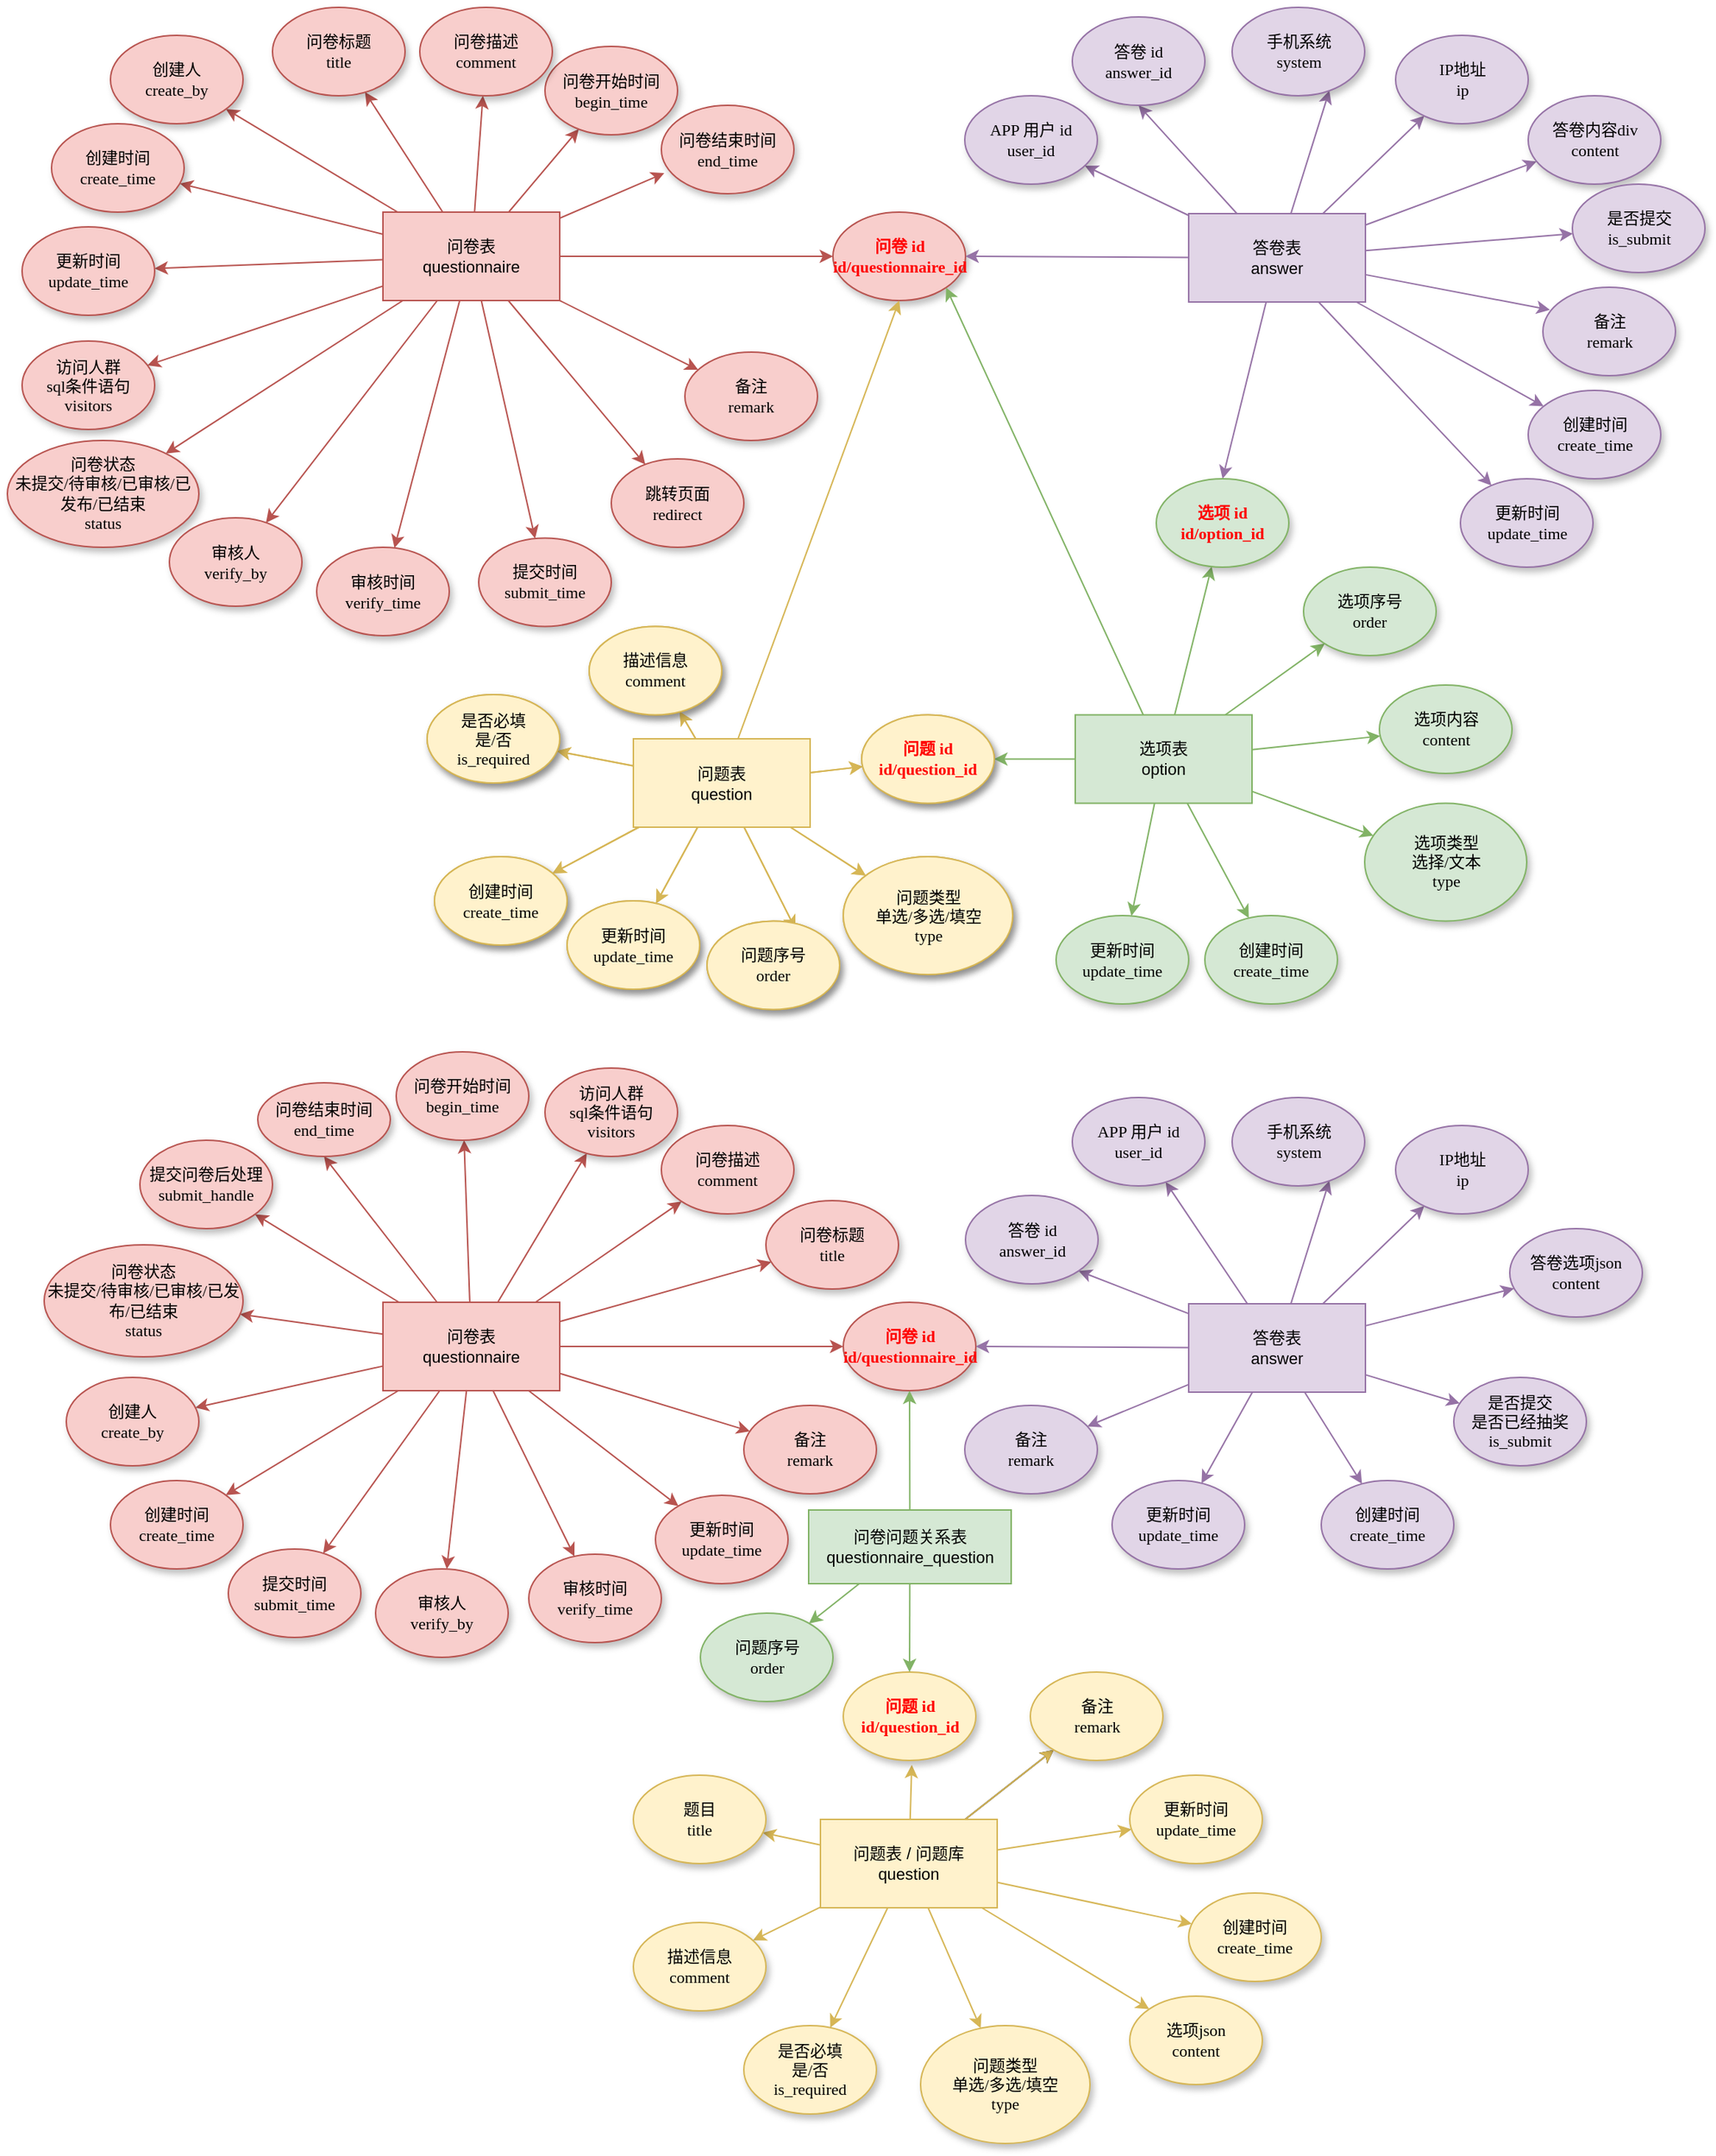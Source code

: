 <mxfile version="14.7.0" type="github">
  <diagram name="Page-1" id="42789a77-a242-8287-6e28-9cd8cfd52e62">
    <mxGraphModel dx="1422" dy="762" grid="1" gridSize="10" guides="1" tooltips="1" connect="1" arrows="1" fold="1" page="1" pageScale="1" pageWidth="1100" pageHeight="850" background="#ffffff" math="0" shadow="0">
      <root>
        <mxCell id="0" />
        <mxCell id="1" parent="0" />
        <mxCell id="e1g6jkLD2kLE1leAGMlg-28" value="&lt;font color=&quot;#ff0000&quot; style=&quot;font-size: 11px;&quot;&gt;&lt;b style=&quot;font-size: 11px;&quot;&gt;问卷 id&lt;/b&gt;&lt;br style=&quot;font-size: 11px;&quot;&gt;&lt;b style=&quot;font-size: 11px;&quot;&gt;id/questionnaire_id&lt;/b&gt;&lt;br style=&quot;font-size: 11px;&quot;&gt;&lt;/font&gt;" style="ellipse;whiteSpace=wrap;html=1;rounded=0;shadow=1;comic=0;labelBackgroundColor=none;strokeWidth=1;fontFamily=Verdana;fontSize=11;align=center;fillColor=#f8cecc;strokeColor=#b85450;gradientDirection=east;" parent="1" vertex="1">
          <mxGeometry x="560.5" y="139" width="90" height="60" as="geometry" />
        </mxCell>
        <mxCell id="e1g6jkLD2kLE1leAGMlg-30" style="edgeStyle=none;rounded=0;orthogonalLoop=1;jettySize=auto;html=1;fontSize=11;fillColor=#f8cecc;strokeColor=#b85450;" parent="1" source="e1g6jkLD2kLE1leAGMlg-40" target="e1g6jkLD2kLE1leAGMlg-61" edge="1">
          <mxGeometry relative="1" as="geometry" />
        </mxCell>
        <mxCell id="e1g6jkLD2kLE1leAGMlg-31" style="edgeStyle=none;rounded=0;orthogonalLoop=1;jettySize=auto;html=1;fontSize=11;fillColor=#f8cecc;strokeColor=#b85450;" parent="1" source="e1g6jkLD2kLE1leAGMlg-40" target="e1g6jkLD2kLE1leAGMlg-60" edge="1">
          <mxGeometry relative="1" as="geometry" />
        </mxCell>
        <mxCell id="e1g6jkLD2kLE1leAGMlg-32" style="edgeStyle=none;rounded=0;orthogonalLoop=1;jettySize=auto;html=1;fontSize=11;fillColor=#f8cecc;strokeColor=#b85450;" parent="1" source="e1g6jkLD2kLE1leAGMlg-40" target="e1g6jkLD2kLE1leAGMlg-28" edge="1">
          <mxGeometry relative="1" as="geometry" />
        </mxCell>
        <mxCell id="e1g6jkLD2kLE1leAGMlg-33" style="edgeStyle=none;rounded=0;orthogonalLoop=1;jettySize=auto;html=1;fontSize=11;fillColor=#f8cecc;strokeColor=#b85450;" parent="1" source="e1g6jkLD2kLE1leAGMlg-40" target="e1g6jkLD2kLE1leAGMlg-67" edge="1">
          <mxGeometry relative="1" as="geometry" />
        </mxCell>
        <mxCell id="e1g6jkLD2kLE1leAGMlg-34" style="edgeStyle=none;rounded=0;orthogonalLoop=1;jettySize=auto;html=1;fontSize=11;fillColor=#f8cecc;strokeColor=#b85450;" parent="1" source="e1g6jkLD2kLE1leAGMlg-40" target="e1g6jkLD2kLE1leAGMlg-71" edge="1">
          <mxGeometry relative="1" as="geometry" />
        </mxCell>
        <mxCell id="e1g6jkLD2kLE1leAGMlg-35" style="edgeStyle=none;rounded=0;orthogonalLoop=1;jettySize=auto;html=1;entryX=0.022;entryY=0.767;entryDx=0;entryDy=0;entryPerimeter=0;fontSize=11;fillColor=#f8cecc;strokeColor=#b85450;" parent="1" source="e1g6jkLD2kLE1leAGMlg-40" target="e1g6jkLD2kLE1leAGMlg-72" edge="1">
          <mxGeometry relative="1" as="geometry" />
        </mxCell>
        <mxCell id="e1g6jkLD2kLE1leAGMlg-36" style="edgeStyle=none;rounded=0;orthogonalLoop=1;jettySize=auto;html=1;fontSize=11;fillColor=#f8cecc;strokeColor=#b85450;" parent="1" source="e1g6jkLD2kLE1leAGMlg-40" target="e1g6jkLD2kLE1leAGMlg-73" edge="1">
          <mxGeometry relative="1" as="geometry" />
        </mxCell>
        <mxCell id="e1g6jkLD2kLE1leAGMlg-37" style="edgeStyle=none;rounded=0;orthogonalLoop=1;jettySize=auto;html=1;fillColor=#f8cecc;strokeColor=#b85450;fontSize=11;" parent="1" source="e1g6jkLD2kLE1leAGMlg-40" target="e1g6jkLD2kLE1leAGMlg-84" edge="1">
          <mxGeometry relative="1" as="geometry" />
        </mxCell>
        <mxCell id="e1g6jkLD2kLE1leAGMlg-38" style="edgeStyle=none;rounded=0;orthogonalLoop=1;jettySize=auto;html=1;fontSize=11;fillColor=#f8cecc;strokeColor=#b85450;" parent="1" source="e1g6jkLD2kLE1leAGMlg-40" target="e1g6jkLD2kLE1leAGMlg-91" edge="1">
          <mxGeometry relative="1" as="geometry">
            <mxPoint x="180" y="169" as="targetPoint" />
          </mxGeometry>
        </mxCell>
        <mxCell id="e1g6jkLD2kLE1leAGMlg-39" style="edgeStyle=none;rounded=0;orthogonalLoop=1;jettySize=auto;html=1;fontSize=11;fillColor=#f8cecc;strokeColor=#b85450;" parent="1" source="e1g6jkLD2kLE1leAGMlg-40" target="e1g6jkLD2kLE1leAGMlg-59" edge="1">
          <mxGeometry relative="1" as="geometry" />
        </mxCell>
        <mxCell id="IBIYCvMXOaWcvZuSE6B_-10" style="edgeStyle=none;rounded=0;orthogonalLoop=1;jettySize=auto;html=1;fillColor=#f8cecc;strokeColor=#b85450;" parent="1" source="e1g6jkLD2kLE1leAGMlg-40" target="IBIYCvMXOaWcvZuSE6B_-8" edge="1">
          <mxGeometry relative="1" as="geometry" />
        </mxCell>
        <mxCell id="IBIYCvMXOaWcvZuSE6B_-11" style="edgeStyle=none;rounded=0;orthogonalLoop=1;jettySize=auto;html=1;fillColor=#f8cecc;strokeColor=#b85450;" parent="1" source="e1g6jkLD2kLE1leAGMlg-40" target="IBIYCvMXOaWcvZuSE6B_-9" edge="1">
          <mxGeometry relative="1" as="geometry" />
        </mxCell>
        <mxCell id="9K9f-3IcA43mCjkLLL1L-7" style="edgeStyle=none;rounded=0;orthogonalLoop=1;jettySize=auto;html=1;fillColor=#f8cecc;strokeColor=#b85450;" parent="1" source="e1g6jkLD2kLE1leAGMlg-40" target="9K9f-3IcA43mCjkLLL1L-6" edge="1">
          <mxGeometry relative="1" as="geometry" />
        </mxCell>
        <mxCell id="9K9f-3IcA43mCjkLLL1L-10" style="edgeStyle=none;rounded=0;orthogonalLoop=1;jettySize=auto;html=1;fillColor=#f8cecc;strokeColor=#b85450;" parent="1" source="e1g6jkLD2kLE1leAGMlg-40" target="9K9f-3IcA43mCjkLLL1L-8" edge="1">
          <mxGeometry relative="1" as="geometry" />
        </mxCell>
        <mxCell id="9K9f-3IcA43mCjkLLL1L-11" style="edgeStyle=none;rounded=0;orthogonalLoop=1;jettySize=auto;html=1;fillColor=#f8cecc;strokeColor=#b85450;" parent="1" source="e1g6jkLD2kLE1leAGMlg-40" target="9K9f-3IcA43mCjkLLL1L-9" edge="1">
          <mxGeometry relative="1" as="geometry" />
        </mxCell>
        <mxCell id="e1g6jkLD2kLE1leAGMlg-40" value="问卷表&lt;br style=&quot;font-size: 11px&quot;&gt;questionnaire" style="rounded=0;whiteSpace=wrap;html=1;fontSize=11;fillColor=#f8cecc;strokeColor=#b85450;" parent="1" vertex="1">
          <mxGeometry x="255" y="139" width="120" height="60" as="geometry" />
        </mxCell>
        <mxCell id="e1g6jkLD2kLE1leAGMlg-53" value="" style="edgeStyle=none;rounded=0;orthogonalLoop=1;jettySize=auto;html=1;fontSize=11;fillColor=#e1d5e7;strokeColor=#9673a6;" parent="1" source="e1g6jkLD2kLE1leAGMlg-58" target="e1g6jkLD2kLE1leAGMlg-66" edge="1">
          <mxGeometry relative="1" as="geometry" />
        </mxCell>
        <mxCell id="e1g6jkLD2kLE1leAGMlg-54" style="edgeStyle=none;rounded=0;orthogonalLoop=1;jettySize=auto;html=1;fontSize=11;fillColor=#e1d5e7;strokeColor=#9673a6;" parent="1" source="e1g6jkLD2kLE1leAGMlg-58" target="e1g6jkLD2kLE1leAGMlg-69" edge="1">
          <mxGeometry relative="1" as="geometry" />
        </mxCell>
        <mxCell id="e1g6jkLD2kLE1leAGMlg-56" style="edgeStyle=none;rounded=0;orthogonalLoop=1;jettySize=auto;html=1;fontSize=11;fillColor=#e1d5e7;strokeColor=#9673a6;" parent="1" source="e1g6jkLD2kLE1leAGMlg-58" target="e1g6jkLD2kLE1leAGMlg-88" edge="1">
          <mxGeometry relative="1" as="geometry" />
        </mxCell>
        <mxCell id="e1g6jkLD2kLE1leAGMlg-108" style="edgeStyle=none;rounded=0;orthogonalLoop=1;jettySize=auto;html=1;entryX=1;entryY=0.5;entryDx=0;entryDy=0;fontSize=11;fillColor=#e1d5e7;strokeColor=#9673a6;" parent="1" source="e1g6jkLD2kLE1leAGMlg-58" target="e1g6jkLD2kLE1leAGMlg-28" edge="1">
          <mxGeometry relative="1" as="geometry" />
        </mxCell>
        <mxCell id="e1g6jkLD2kLE1leAGMlg-109" style="edgeStyle=none;rounded=0;orthogonalLoop=1;jettySize=auto;html=1;fontSize=11;fillColor=#e1d5e7;strokeColor=#9673a6;" parent="1" source="e1g6jkLD2kLE1leAGMlg-58" target="e1g6jkLD2kLE1leAGMlg-87" edge="1">
          <mxGeometry relative="1" as="geometry" />
        </mxCell>
        <mxCell id="e1g6jkLD2kLE1leAGMlg-114" style="edgeStyle=none;rounded=0;orthogonalLoop=1;jettySize=auto;html=1;entryX=0.5;entryY=1;entryDx=0;entryDy=0;fontSize=11;fillColor=#e1d5e7;strokeColor=#9673a6;" parent="1" source="e1g6jkLD2kLE1leAGMlg-58" target="e1g6jkLD2kLE1leAGMlg-113" edge="1">
          <mxGeometry relative="1" as="geometry" />
        </mxCell>
        <mxCell id="a7O16fofXnKK7XhUyJDO-6" style="rounded=0;orthogonalLoop=1;jettySize=auto;html=1;fillColor=#e1d5e7;strokeColor=#9673a6;" parent="1" source="e1g6jkLD2kLE1leAGMlg-58" target="a7O16fofXnKK7XhUyJDO-4" edge="1">
          <mxGeometry relative="1" as="geometry" />
        </mxCell>
        <mxCell id="9K9f-3IcA43mCjkLLL1L-2" style="rounded=0;orthogonalLoop=1;jettySize=auto;html=1;fillColor=#e1d5e7;strokeColor=#9673a6;" parent="1" source="e1g6jkLD2kLE1leAGMlg-58" edge="1">
          <mxGeometry relative="1" as="geometry">
            <mxPoint x="897.5" y="56.5" as="targetPoint" />
          </mxGeometry>
        </mxCell>
        <mxCell id="9K9f-3IcA43mCjkLLL1L-5" style="edgeStyle=none;rounded=0;orthogonalLoop=1;jettySize=auto;html=1;fillColor=#e1d5e7;strokeColor=#9673a6;" parent="1" source="e1g6jkLD2kLE1leAGMlg-58" target="9K9f-3IcA43mCjkLLL1L-4" edge="1">
          <mxGeometry relative="1" as="geometry" />
        </mxCell>
        <mxCell id="9K9f-3IcA43mCjkLLL1L-13" style="edgeStyle=none;rounded=0;orthogonalLoop=1;jettySize=auto;html=1;fillColor=#e1d5e7;strokeColor=#9673a6;entryX=0.052;entryY=0.255;entryDx=0;entryDy=0;entryPerimeter=0;" parent="1" source="e1g6jkLD2kLE1leAGMlg-58" target="9K9f-3IcA43mCjkLLL1L-12" edge="1">
          <mxGeometry relative="1" as="geometry" />
        </mxCell>
        <mxCell id="9K9f-3IcA43mCjkLLL1L-49" style="edgeStyle=none;rounded=0;orthogonalLoop=1;jettySize=auto;html=1;entryX=0.5;entryY=0;entryDx=0;entryDy=0;fillColor=#e1d5e7;strokeColor=#9673a6;" parent="1" source="e1g6jkLD2kLE1leAGMlg-58" target="9K9f-3IcA43mCjkLLL1L-36" edge="1">
          <mxGeometry relative="1" as="geometry" />
        </mxCell>
        <mxCell id="e1g6jkLD2kLE1leAGMlg-58" value="答卷表&lt;br style=&quot;font-size: 11px;&quot;&gt;answer" style="rounded=0;whiteSpace=wrap;html=1;fontSize=11;fillColor=#e1d5e7;strokeColor=#9673a6;" parent="1" vertex="1">
          <mxGeometry x="802" y="140" width="120" height="60" as="geometry" />
        </mxCell>
        <mxCell id="e1g6jkLD2kLE1leAGMlg-59" value="问卷状态&lt;br style=&quot;font-size: 11px&quot;&gt;未提交/待审核/已审核/已发布/已结束&lt;br&gt;&lt;span style=&quot;font-size: 11px&quot;&gt;status&lt;/span&gt;" style="ellipse;whiteSpace=wrap;html=1;rounded=0;shadow=1;comic=0;labelBackgroundColor=none;strokeWidth=1;fontFamily=Verdana;fontSize=11;align=center;fillColor=#f8cecc;strokeColor=#b85450;" parent="1" vertex="1">
          <mxGeometry y="294" width="130" height="72.5" as="geometry" />
        </mxCell>
        <mxCell id="e1g6jkLD2kLE1leAGMlg-60" value="提交时间&lt;br style=&quot;font-size: 11px&quot;&gt;submit_time" style="ellipse;whiteSpace=wrap;html=1;rounded=0;shadow=1;comic=0;labelBackgroundColor=none;strokeWidth=1;fontFamily=Verdana;fontSize=11;align=center;fillColor=#f8cecc;strokeColor=#b85450;" parent="1" vertex="1">
          <mxGeometry x="320" y="360.25" width="90" height="60" as="geometry" />
        </mxCell>
        <mxCell id="e1g6jkLD2kLE1leAGMlg-61" value="审核时间&lt;br style=&quot;font-size: 11px;&quot;&gt;verify_time" style="ellipse;whiteSpace=wrap;html=1;rounded=0;shadow=1;comic=0;labelBackgroundColor=none;strokeWidth=1;fontFamily=Verdana;fontSize=11;align=center;fillColor=#f8cecc;strokeColor=#b85450;" parent="1" vertex="1">
          <mxGeometry x="210" y="366.5" width="90" height="60" as="geometry" />
        </mxCell>
        <mxCell id="e1g6jkLD2kLE1leAGMlg-66" value="答卷内容div&lt;br&gt;content" style="ellipse;whiteSpace=wrap;html=1;rounded=0;shadow=1;comic=0;labelBackgroundColor=none;strokeWidth=1;fontFamily=Verdana;fontSize=11;align=center;fillColor=#e1d5e7;strokeColor=#9673a6;" parent="1" vertex="1">
          <mxGeometry x="1032.5" y="60" width="90" height="60" as="geometry" />
        </mxCell>
        <mxCell id="e1g6jkLD2kLE1leAGMlg-67" value="问卷开始时间&lt;br style=&quot;font-size: 11px;&quot;&gt;begin_time" style="ellipse;whiteSpace=wrap;html=1;rounded=0;shadow=1;comic=0;labelBackgroundColor=none;strokeWidth=1;fontFamily=Verdana;fontSize=11;align=center;fillColor=#f8cecc;strokeColor=#b85450;" parent="1" vertex="1">
          <mxGeometry x="365" y="26.5" width="90" height="60" as="geometry" />
        </mxCell>
        <mxCell id="e1g6jkLD2kLE1leAGMlg-69" value="APP 用户 id&lt;br style=&quot;font-size: 11px&quot;&gt;user_id" style="ellipse;whiteSpace=wrap;html=1;rounded=0;shadow=1;comic=0;labelBackgroundColor=none;strokeWidth=1;fontFamily=Verdana;fontSize=11;align=center;fillColor=#e1d5e7;strokeColor=#9673a6;" parent="1" vertex="1">
          <mxGeometry x="650" y="60" width="90" height="60" as="geometry" />
        </mxCell>
        <mxCell id="e1g6jkLD2kLE1leAGMlg-71" value="问卷描述&lt;br style=&quot;font-size: 11px;&quot;&gt;comment" style="ellipse;whiteSpace=wrap;html=1;rounded=0;shadow=1;comic=0;labelBackgroundColor=none;strokeWidth=1;fontFamily=Verdana;fontSize=11;align=center;fillColor=#f8cecc;strokeColor=#b85450;" parent="1" vertex="1">
          <mxGeometry x="280" width="90" height="60" as="geometry" />
        </mxCell>
        <mxCell id="e1g6jkLD2kLE1leAGMlg-72" value="问卷结束时间&lt;br style=&quot;font-size: 11px;&quot;&gt;end_time" style="ellipse;whiteSpace=wrap;html=1;rounded=0;shadow=1;comic=0;labelBackgroundColor=none;strokeWidth=1;fontFamily=Verdana;fontSize=11;align=center;fillColor=#f8cecc;strokeColor=#b85450;" parent="1" vertex="1">
          <mxGeometry x="444" y="66.5" width="90" height="60" as="geometry" />
        </mxCell>
        <mxCell id="e1g6jkLD2kLE1leAGMlg-73" value="问卷标题&lt;br style=&quot;font-size: 11px;&quot;&gt;title" style="ellipse;whiteSpace=wrap;html=1;rounded=0;shadow=1;comic=0;labelBackgroundColor=none;strokeWidth=1;fontFamily=Verdana;fontSize=11;align=center;fillColor=#f8cecc;strokeColor=#b85450;" parent="1" vertex="1">
          <mxGeometry x="180" width="90" height="60" as="geometry" />
        </mxCell>
        <mxCell id="e1g6jkLD2kLE1leAGMlg-84" value="更新时间&lt;br style=&quot;font-size: 11px;&quot;&gt;update_time" style="ellipse;whiteSpace=wrap;html=1;rounded=0;shadow=1;comic=0;labelBackgroundColor=none;strokeWidth=1;fontFamily=Verdana;fontSize=11;align=center;fillColor=#f8cecc;strokeColor=#b85450;" parent="1" vertex="1">
          <mxGeometry x="10" y="149" width="90" height="60" as="geometry" />
        </mxCell>
        <mxCell id="e1g6jkLD2kLE1leAGMlg-87" value="更新时间&lt;br&gt;update_time" style="ellipse;whiteSpace=wrap;html=1;rounded=0;shadow=1;comic=0;labelBackgroundColor=none;strokeWidth=1;fontFamily=Verdana;fontSize=11;align=center;fillColor=#e1d5e7;strokeColor=#9673a6;" parent="1" vertex="1">
          <mxGeometry x="986.5" y="320" width="90" height="60" as="geometry" />
        </mxCell>
        <mxCell id="e1g6jkLD2kLE1leAGMlg-88" value="创建时间&lt;br&gt;create_time" style="ellipse;whiteSpace=wrap;html=1;rounded=0;shadow=1;comic=0;labelBackgroundColor=none;strokeWidth=1;fontFamily=Verdana;fontSize=11;align=center;fillColor=#e1d5e7;strokeColor=#9673a6;" parent="1" vertex="1">
          <mxGeometry x="1032.5" y="260" width="90" height="60" as="geometry" />
        </mxCell>
        <mxCell id="e1g6jkLD2kLE1leAGMlg-91" value="创建人&lt;br style=&quot;font-size: 11px&quot;&gt;create_by" style="ellipse;whiteSpace=wrap;html=1;rounded=0;shadow=1;comic=0;labelBackgroundColor=none;strokeWidth=1;fontFamily=Verdana;fontSize=11;align=center;fillColor=#f8cecc;strokeColor=#b85450;" parent="1" vertex="1">
          <mxGeometry x="70" y="19" width="90" height="60" as="geometry" />
        </mxCell>
        <mxCell id="e1g6jkLD2kLE1leAGMlg-113" value="答卷 id&lt;br style=&quot;font-size: 11px&quot;&gt;answer_id" style="ellipse;whiteSpace=wrap;html=1;rounded=0;shadow=1;comic=0;labelBackgroundColor=none;strokeWidth=1;fontFamily=Verdana;fontSize=11;align=center;fillColor=#e1d5e7;strokeColor=#9673a6;" parent="1" vertex="1">
          <mxGeometry x="723" y="6.5" width="90" height="60" as="geometry" />
        </mxCell>
        <mxCell id="IBIYCvMXOaWcvZuSE6B_-8" value="访问人群&lt;br&gt;sql条件语句&lt;br&gt;&lt;span style=&quot;font-size: 11px&quot;&gt;visitors&lt;/span&gt;" style="ellipse;whiteSpace=wrap;html=1;rounded=0;shadow=1;comic=0;labelBackgroundColor=none;strokeWidth=1;fontFamily=Verdana;fontSize=11;align=center;fillColor=#f8cecc;strokeColor=#b85450;" parent="1" vertex="1">
          <mxGeometry x="10" y="226.5" width="90" height="60" as="geometry" />
        </mxCell>
        <mxCell id="IBIYCvMXOaWcvZuSE6B_-9" value="审核人&lt;br&gt;verify_by" style="ellipse;whiteSpace=wrap;html=1;rounded=0;shadow=1;comic=0;labelBackgroundColor=none;strokeWidth=1;fontFamily=Verdana;fontSize=11;align=center;fillColor=#f8cecc;strokeColor=#b85450;" parent="1" vertex="1">
          <mxGeometry x="110" y="346.5" width="90" height="60" as="geometry" />
        </mxCell>
        <mxCell id="a7O16fofXnKK7XhUyJDO-4" value="是否提交&lt;br&gt;is_submit" style="ellipse;whiteSpace=wrap;html=1;rounded=0;shadow=1;comic=0;labelBackgroundColor=none;strokeWidth=1;fontFamily=Verdana;fontSize=11;align=center;fillColor=#e1d5e7;strokeColor=#9673a6;" parent="1" vertex="1">
          <mxGeometry x="1062.5" y="120" width="90" height="60" as="geometry" />
        </mxCell>
        <mxCell id="9K9f-3IcA43mCjkLLL1L-1" value="手机系统&lt;br&gt;system" style="ellipse;whiteSpace=wrap;html=1;rounded=0;shadow=1;comic=0;labelBackgroundColor=none;strokeWidth=1;fontFamily=Verdana;fontSize=11;align=center;fillColor=#e1d5e7;strokeColor=#9673a6;" parent="1" vertex="1">
          <mxGeometry x="831.5" width="90" height="60" as="geometry" />
        </mxCell>
        <mxCell id="9K9f-3IcA43mCjkLLL1L-4" value="IP地址&lt;br&gt;ip" style="ellipse;whiteSpace=wrap;html=1;rounded=0;shadow=1;comic=0;labelBackgroundColor=none;strokeWidth=1;fontFamily=Verdana;fontSize=11;align=center;fillColor=#e1d5e7;strokeColor=#9673a6;" parent="1" vertex="1">
          <mxGeometry x="942.5" y="19" width="90" height="60" as="geometry" />
        </mxCell>
        <mxCell id="9K9f-3IcA43mCjkLLL1L-6" value="创建时间&lt;br style=&quot;font-size: 11px&quot;&gt;create_time" style="ellipse;whiteSpace=wrap;html=1;rounded=0;shadow=1;comic=0;labelBackgroundColor=none;strokeWidth=1;fontFamily=Verdana;fontSize=11;align=center;fillColor=#f8cecc;strokeColor=#b85450;" parent="1" vertex="1">
          <mxGeometry x="30" y="79" width="90" height="60" as="geometry" />
        </mxCell>
        <mxCell id="9K9f-3IcA43mCjkLLL1L-8" value="跳转页面&lt;br style=&quot;font-size: 11px&quot;&gt;redirect" style="ellipse;whiteSpace=wrap;html=1;rounded=0;shadow=1;comic=0;labelBackgroundColor=none;strokeWidth=1;fontFamily=Verdana;fontSize=11;align=center;fillColor=#f8cecc;strokeColor=#b85450;" parent="1" vertex="1">
          <mxGeometry x="410" y="306.5" width="90" height="60" as="geometry" />
        </mxCell>
        <mxCell id="9K9f-3IcA43mCjkLLL1L-9" value="备注&lt;br style=&quot;font-size: 11px&quot;&gt;remark" style="ellipse;whiteSpace=wrap;html=1;rounded=0;shadow=1;comic=0;labelBackgroundColor=none;strokeWidth=1;fontFamily=Verdana;fontSize=11;align=center;fillColor=#f8cecc;strokeColor=#b85450;" parent="1" vertex="1">
          <mxGeometry x="460" y="234" width="90" height="60" as="geometry" />
        </mxCell>
        <mxCell id="9K9f-3IcA43mCjkLLL1L-12" value="备注&lt;br style=&quot;font-size: 11px&quot;&gt;remark" style="ellipse;whiteSpace=wrap;html=1;rounded=0;shadow=1;comic=0;labelBackgroundColor=none;strokeWidth=1;fontFamily=Verdana;fontSize=11;align=center;fillColor=#e1d5e7;strokeColor=#9673a6;" parent="1" vertex="1">
          <mxGeometry x="1042.5" y="190" width="90" height="60" as="geometry" />
        </mxCell>
        <mxCell id="9K9f-3IcA43mCjkLLL1L-14" style="edgeStyle=none;rounded=0;orthogonalLoop=1;jettySize=auto;html=1;fontSize=11;fillColor=#fff2cc;strokeColor=#d6b656;" parent="1" source="9K9f-3IcA43mCjkLLL1L-23" target="9K9f-3IcA43mCjkLLL1L-26" edge="1">
          <mxGeometry relative="1" as="geometry" />
        </mxCell>
        <mxCell id="9K9f-3IcA43mCjkLLL1L-15" value="" style="edgeStyle=none;rounded=0;orthogonalLoop=1;jettySize=auto;html=1;fontSize=11;fillColor=#fff2cc;strokeColor=#d6b656;entryX=0.5;entryY=1;entryDx=0;entryDy=0;" parent="1" source="9K9f-3IcA43mCjkLLL1L-23" target="e1g6jkLD2kLE1leAGMlg-28" edge="1">
          <mxGeometry relative="1" as="geometry">
            <mxPoint x="480.814" y="343.191" as="targetPoint" />
          </mxGeometry>
        </mxCell>
        <mxCell id="9K9f-3IcA43mCjkLLL1L-16" value="" style="edgeStyle=none;rounded=0;orthogonalLoop=1;jettySize=auto;html=1;fontSize=11;fillColor=#fff2cc;strokeColor=#d6b656;" parent="1" source="9K9f-3IcA43mCjkLLL1L-23" target="9K9f-3IcA43mCjkLLL1L-24" edge="1">
          <mxGeometry relative="1" as="geometry" />
        </mxCell>
        <mxCell id="9K9f-3IcA43mCjkLLL1L-17" style="edgeStyle=none;rounded=0;orthogonalLoop=1;jettySize=auto;html=1;fontSize=11;fillColor=#fff2cc;strokeColor=#d6b656;" parent="1" source="9K9f-3IcA43mCjkLLL1L-23" target="9K9f-3IcA43mCjkLLL1L-28" edge="1">
          <mxGeometry relative="1" as="geometry" />
        </mxCell>
        <mxCell id="9K9f-3IcA43mCjkLLL1L-19" style="edgeStyle=none;rounded=0;orthogonalLoop=1;jettySize=auto;html=1;fontSize=11;fillColor=#fff2cc;strokeColor=#d6b656;" parent="1" source="9K9f-3IcA43mCjkLLL1L-23" target="9K9f-3IcA43mCjkLLL1L-27" edge="1">
          <mxGeometry relative="1" as="geometry" />
        </mxCell>
        <mxCell id="9K9f-3IcA43mCjkLLL1L-20" style="edgeStyle=none;rounded=0;orthogonalLoop=1;jettySize=auto;html=1;fontSize=11;fillColor=#fff2cc;strokeColor=#d6b656;" parent="1" source="9K9f-3IcA43mCjkLLL1L-23" target="9K9f-3IcA43mCjkLLL1L-39" edge="1">
          <mxGeometry relative="1" as="geometry" />
        </mxCell>
        <mxCell id="9K9f-3IcA43mCjkLLL1L-21" style="edgeStyle=none;rounded=0;orthogonalLoop=1;jettySize=auto;html=1;fontSize=11;fillColor=#fff2cc;strokeColor=#d6b656;" parent="1" source="9K9f-3IcA43mCjkLLL1L-23" target="9K9f-3IcA43mCjkLLL1L-25" edge="1">
          <mxGeometry relative="1" as="geometry">
            <mxPoint x="289.5" y="506.5" as="targetPoint" />
          </mxGeometry>
        </mxCell>
        <mxCell id="9K9f-3IcA43mCjkLLL1L-22" style="edgeStyle=none;rounded=0;orthogonalLoop=1;jettySize=auto;html=1;fontSize=11;fillColor=#fff2cc;strokeColor=#d6b656;" parent="1" source="9K9f-3IcA43mCjkLLL1L-23" edge="1">
          <mxGeometry relative="1" as="geometry">
            <mxPoint x="535" y="625.5" as="targetPoint" />
          </mxGeometry>
        </mxCell>
        <mxCell id="9K9f-3IcA43mCjkLLL1L-23" value="问题表&lt;br style=&quot;font-size: 11px;&quot;&gt;question" style="rounded=0;whiteSpace=wrap;html=1;fontSize=11;fillColor=#fff2cc;strokeColor=#d6b656;" parent="1" vertex="1">
          <mxGeometry x="425" y="496.5" width="120" height="60" as="geometry" />
        </mxCell>
        <mxCell id="9K9f-3IcA43mCjkLLL1L-24" value="&lt;font color=&quot;#ff0000&quot; style=&quot;font-size: 11px;&quot;&gt;&lt;b style=&quot;font-size: 11px;&quot;&gt;问题 id&lt;/b&gt;&lt;br style=&quot;font-size: 11px;&quot;&gt;&lt;b style=&quot;font-size: 11px;&quot;&gt;id/question_id&lt;/b&gt;&lt;br style=&quot;font-size: 11px;&quot;&gt;&lt;/font&gt;" style="ellipse;whiteSpace=wrap;html=1;rounded=0;shadow=1;comic=0;labelBackgroundColor=none;strokeWidth=1;fontFamily=Verdana;fontSize=11;align=center;fillColor=#fff2cc;strokeColor=#d6b656;" parent="1" vertex="1">
          <mxGeometry x="580" y="480.25" width="90" height="60" as="geometry" />
        </mxCell>
        <mxCell id="9K9f-3IcA43mCjkLLL1L-25" value="问题类型&lt;br style=&quot;font-size: 11px&quot;&gt;单选/多选/填空&lt;br&gt;type" style="ellipse;whiteSpace=wrap;html=1;rounded=0;shadow=1;comic=0;labelBackgroundColor=none;strokeWidth=1;fontFamily=Verdana;fontSize=11;align=center;fillColor=#fff2cc;strokeColor=#d6b656;" parent="1" vertex="1">
          <mxGeometry x="567.5" y="576.5" width="115" height="80" as="geometry" />
        </mxCell>
        <mxCell id="9K9f-3IcA43mCjkLLL1L-26" value="是否必填&lt;br style=&quot;font-size: 11px&quot;&gt;是/否&lt;br&gt;is_required" style="ellipse;whiteSpace=wrap;html=1;rounded=0;shadow=1;comic=0;labelBackgroundColor=none;strokeWidth=1;fontFamily=Verdana;fontSize=11;align=center;fillColor=#fff2cc;strokeColor=#d6b656;" parent="1" vertex="1">
          <mxGeometry x="285" y="466.5" width="90" height="60" as="geometry" />
        </mxCell>
        <mxCell id="9K9f-3IcA43mCjkLLL1L-27" value="描述信息&lt;br&gt;comment" style="ellipse;whiteSpace=wrap;html=1;rounded=0;shadow=1;comic=0;labelBackgroundColor=none;strokeWidth=1;fontFamily=Verdana;fontSize=11;align=center;fillColor=#fff2cc;strokeColor=#d6b656;" parent="1" vertex="1">
          <mxGeometry x="395" y="420.25" width="90" height="60" as="geometry" />
        </mxCell>
        <mxCell id="9K9f-3IcA43mCjkLLL1L-28" value="创建时间&lt;br&gt;create_time" style="ellipse;whiteSpace=wrap;html=1;rounded=0;shadow=1;comic=0;labelBackgroundColor=none;strokeWidth=1;fontFamily=Verdana;fontSize=11;align=center;fillColor=#fff2cc;strokeColor=#d6b656;" parent="1" vertex="1">
          <mxGeometry x="290" y="576.5" width="90" height="60" as="geometry" />
        </mxCell>
        <mxCell id="9K9f-3IcA43mCjkLLL1L-29" style="edgeStyle=none;rounded=0;orthogonalLoop=1;jettySize=auto;html=1;fontSize=11;fillColor=#d5e8d4;strokeColor=#82b366;" parent="1" source="9K9f-3IcA43mCjkLLL1L-35" target="9K9f-3IcA43mCjkLLL1L-36" edge="1">
          <mxGeometry relative="1" as="geometry" />
        </mxCell>
        <mxCell id="9K9f-3IcA43mCjkLLL1L-30" style="edgeStyle=none;rounded=0;orthogonalLoop=1;jettySize=auto;html=1;fontSize=11;fillColor=#d5e8d4;strokeColor=#82b366;" parent="1" source="9K9f-3IcA43mCjkLLL1L-35" target="9K9f-3IcA43mCjkLLL1L-37" edge="1">
          <mxGeometry relative="1" as="geometry" />
        </mxCell>
        <mxCell id="9K9f-3IcA43mCjkLLL1L-31" style="rounded=0;orthogonalLoop=1;jettySize=auto;html=1;entryX=1;entryY=0.5;entryDx=0;entryDy=0;fillColor=#d5e8d4;strokeColor=#82b366;fontSize=11;" parent="1" source="9K9f-3IcA43mCjkLLL1L-35" target="9K9f-3IcA43mCjkLLL1L-24" edge="1">
          <mxGeometry relative="1" as="geometry" />
        </mxCell>
        <mxCell id="9K9f-3IcA43mCjkLLL1L-32" style="edgeStyle=none;rounded=0;orthogonalLoop=1;jettySize=auto;html=1;fillColor=#d5e8d4;strokeColor=#82b366;fontSize=11;" parent="1" source="9K9f-3IcA43mCjkLLL1L-35" target="9K9f-3IcA43mCjkLLL1L-38" edge="1">
          <mxGeometry relative="1" as="geometry" />
        </mxCell>
        <mxCell id="9K9f-3IcA43mCjkLLL1L-33" style="edgeStyle=none;rounded=0;orthogonalLoop=1;jettySize=auto;html=1;fontSize=11;fillColor=#d5e8d4;strokeColor=#82b366;" parent="1" source="9K9f-3IcA43mCjkLLL1L-35" target="9K9f-3IcA43mCjkLLL1L-41" edge="1">
          <mxGeometry relative="1" as="geometry" />
        </mxCell>
        <mxCell id="9K9f-3IcA43mCjkLLL1L-34" style="edgeStyle=none;rounded=0;orthogonalLoop=1;jettySize=auto;html=1;fontSize=11;fillColor=#d5e8d4;strokeColor=#82b366;" parent="1" source="9K9f-3IcA43mCjkLLL1L-35" target="9K9f-3IcA43mCjkLLL1L-40" edge="1">
          <mxGeometry relative="1" as="geometry" />
        </mxCell>
        <mxCell id="9K9f-3IcA43mCjkLLL1L-44" style="edgeStyle=none;rounded=0;orthogonalLoop=1;jettySize=auto;html=1;fillColor=#d5e8d4;strokeColor=#82b366;" parent="1" source="9K9f-3IcA43mCjkLLL1L-35" target="9K9f-3IcA43mCjkLLL1L-43" edge="1">
          <mxGeometry relative="1" as="geometry" />
        </mxCell>
        <mxCell id="9K9f-3IcA43mCjkLLL1L-46" style="edgeStyle=none;rounded=0;orthogonalLoop=1;jettySize=auto;html=1;entryX=1;entryY=1;entryDx=0;entryDy=0;fillColor=#d5e8d4;strokeColor=#82b366;" parent="1" source="9K9f-3IcA43mCjkLLL1L-35" target="e1g6jkLD2kLE1leAGMlg-28" edge="1">
          <mxGeometry relative="1" as="geometry" />
        </mxCell>
        <mxCell id="9K9f-3IcA43mCjkLLL1L-35" value="选项表&lt;br style=&quot;font-size: 11px;&quot;&gt;option" style="rounded=0;whiteSpace=wrap;html=1;fontSize=11;fillColor=#d5e8d4;strokeColor=#82b366;" parent="1" vertex="1">
          <mxGeometry x="725" y="480.25" width="120" height="60" as="geometry" />
        </mxCell>
        <mxCell id="9K9f-3IcA43mCjkLLL1L-36" value="&lt;font color=&quot;#ff0000&quot; style=&quot;font-size: 11px;&quot;&gt;&lt;b style=&quot;font-size: 11px;&quot;&gt;选项 id&lt;br style=&quot;font-size: 11px;&quot;&gt;id/option_id&lt;br style=&quot;font-size: 11px;&quot;&gt;&lt;/b&gt;&lt;/font&gt;" style="ellipse;whiteSpace=wrap;html=1;rounded=0;shadow=1;comic=0;labelBackgroundColor=none;strokeWidth=1;fontFamily=Verdana;fontSize=11;align=center;fillColor=#d5e8d4;strokeColor=#82b366;" parent="1" vertex="1">
          <mxGeometry x="780" y="320" width="90" height="60" as="geometry" />
        </mxCell>
        <mxCell id="9K9f-3IcA43mCjkLLL1L-37" value="选项类型&lt;br&gt;选择/文本&lt;br&gt;type" style="ellipse;whiteSpace=wrap;html=1;rounded=0;shadow=1;comic=0;labelBackgroundColor=none;strokeWidth=1;fontFamily=Verdana;fontSize=11;align=center;fillColor=#d5e8d4;strokeColor=#82b366;" parent="1" vertex="1">
          <mxGeometry x="921.5" y="540.25" width="110" height="80" as="geometry" />
        </mxCell>
        <mxCell id="9K9f-3IcA43mCjkLLL1L-38" value="选项内容&lt;br&gt;content" style="ellipse;whiteSpace=wrap;html=1;rounded=0;shadow=1;comic=0;labelBackgroundColor=none;strokeWidth=1;fontFamily=Verdana;fontSize=11;align=center;fillColor=#d5e8d4;strokeColor=#82b366;" parent="1" vertex="1">
          <mxGeometry x="931.5" y="460" width="90" height="60" as="geometry" />
        </mxCell>
        <mxCell id="9K9f-3IcA43mCjkLLL1L-39" value="更新时间&lt;br&gt;update_time" style="ellipse;whiteSpace=wrap;html=1;rounded=0;shadow=1;comic=0;labelBackgroundColor=none;strokeWidth=1;fontFamily=Verdana;fontSize=11;align=center;fillColor=#fff2cc;strokeColor=#d6b656;" parent="1" vertex="1">
          <mxGeometry x="380" y="606.5" width="90" height="60" as="geometry" />
        </mxCell>
        <mxCell id="9K9f-3IcA43mCjkLLL1L-40" value="更新时间&lt;br&gt;update_time" style="ellipse;whiteSpace=wrap;html=1;rounded=0;shadow=1;comic=0;labelBackgroundColor=none;strokeWidth=1;fontFamily=Verdana;fontSize=11;align=center;fillColor=#d5e8d4;strokeColor=#82b366;" parent="1" vertex="1">
          <mxGeometry x="712" y="616.5" width="90" height="60" as="geometry" />
        </mxCell>
        <mxCell id="9K9f-3IcA43mCjkLLL1L-41" value="创建时间&lt;br&gt;create_time" style="ellipse;whiteSpace=wrap;html=1;rounded=0;shadow=1;comic=0;labelBackgroundColor=none;strokeWidth=1;fontFamily=Verdana;fontSize=11;align=center;fillColor=#d5e8d4;strokeColor=#82b366;" parent="1" vertex="1">
          <mxGeometry x="813" y="616.5" width="90" height="60" as="geometry" />
        </mxCell>
        <mxCell id="9K9f-3IcA43mCjkLLL1L-42" value="问题序号&lt;br&gt;order" style="ellipse;whiteSpace=wrap;html=1;rounded=0;shadow=1;comic=0;labelBackgroundColor=none;strokeWidth=1;fontFamily=Verdana;fontSize=11;align=center;fillColor=#fff2cc;strokeColor=#d6b656;" parent="1" vertex="1">
          <mxGeometry x="475" y="620.25" width="90" height="60" as="geometry" />
        </mxCell>
        <mxCell id="9K9f-3IcA43mCjkLLL1L-43" value="选项序号&lt;br&gt;order" style="ellipse;whiteSpace=wrap;html=1;rounded=0;shadow=1;comic=0;labelBackgroundColor=none;strokeWidth=1;fontFamily=Verdana;fontSize=11;align=center;fillColor=#d5e8d4;strokeColor=#82b366;" parent="1" vertex="1">
          <mxGeometry x="880" y="380" width="90" height="60" as="geometry" />
        </mxCell>
        <mxCell id="9K9f-3IcA43mCjkLLL1L-105" value="&lt;font color=&quot;#ff0000&quot; style=&quot;font-size: 11px;&quot;&gt;&lt;b style=&quot;font-size: 11px;&quot;&gt;问卷 id&lt;/b&gt;&lt;br style=&quot;font-size: 11px;&quot;&gt;&lt;b style=&quot;font-size: 11px;&quot;&gt;id/questionnaire_id&lt;/b&gt;&lt;br style=&quot;font-size: 11px;&quot;&gt;&lt;/font&gt;" style="ellipse;whiteSpace=wrap;html=1;rounded=0;shadow=1;comic=0;labelBackgroundColor=none;strokeWidth=1;fontFamily=Verdana;fontSize=11;align=center;fillColor=#f8cecc;strokeColor=#b85450;gradientDirection=east;" parent="1" vertex="1">
          <mxGeometry x="567.5" y="879" width="90" height="60" as="geometry" />
        </mxCell>
        <mxCell id="9K9f-3IcA43mCjkLLL1L-106" style="edgeStyle=none;rounded=0;orthogonalLoop=1;jettySize=auto;html=1;fontSize=11;fillColor=#f8cecc;strokeColor=#b85450;" parent="1" source="9K9f-3IcA43mCjkLLL1L-121" target="9K9f-3IcA43mCjkLLL1L-136" edge="1">
          <mxGeometry relative="1" as="geometry" />
        </mxCell>
        <mxCell id="9K9f-3IcA43mCjkLLL1L-107" style="edgeStyle=none;rounded=0;orthogonalLoop=1;jettySize=auto;html=1;fontSize=11;fillColor=#f8cecc;strokeColor=#b85450;" parent="1" source="9K9f-3IcA43mCjkLLL1L-121" target="9K9f-3IcA43mCjkLLL1L-135" edge="1">
          <mxGeometry relative="1" as="geometry" />
        </mxCell>
        <mxCell id="9K9f-3IcA43mCjkLLL1L-108" style="edgeStyle=none;rounded=0;orthogonalLoop=1;jettySize=auto;html=1;fontSize=11;fillColor=#f8cecc;strokeColor=#b85450;" parent="1" source="9K9f-3IcA43mCjkLLL1L-121" target="9K9f-3IcA43mCjkLLL1L-105" edge="1">
          <mxGeometry relative="1" as="geometry" />
        </mxCell>
        <mxCell id="9K9f-3IcA43mCjkLLL1L-109" style="edgeStyle=none;rounded=0;orthogonalLoop=1;jettySize=auto;html=1;fontSize=11;fillColor=#f8cecc;strokeColor=#b85450;" parent="1" source="9K9f-3IcA43mCjkLLL1L-121" target="9K9f-3IcA43mCjkLLL1L-138" edge="1">
          <mxGeometry relative="1" as="geometry" />
        </mxCell>
        <mxCell id="9K9f-3IcA43mCjkLLL1L-110" style="edgeStyle=none;rounded=0;orthogonalLoop=1;jettySize=auto;html=1;fontSize=11;fillColor=#f8cecc;strokeColor=#b85450;" parent="1" source="9K9f-3IcA43mCjkLLL1L-121" target="9K9f-3IcA43mCjkLLL1L-140" edge="1">
          <mxGeometry relative="1" as="geometry" />
        </mxCell>
        <mxCell id="9K9f-3IcA43mCjkLLL1L-111" style="edgeStyle=none;rounded=0;orthogonalLoop=1;jettySize=auto;html=1;entryX=0.5;entryY=1;entryDx=0;entryDy=0;fontSize=11;fillColor=#f8cecc;strokeColor=#b85450;" parent="1" source="9K9f-3IcA43mCjkLLL1L-121" target="9K9f-3IcA43mCjkLLL1L-141" edge="1">
          <mxGeometry relative="1" as="geometry" />
        </mxCell>
        <mxCell id="9K9f-3IcA43mCjkLLL1L-112" style="edgeStyle=none;rounded=0;orthogonalLoop=1;jettySize=auto;html=1;fontSize=11;fillColor=#f8cecc;strokeColor=#b85450;" parent="1" source="9K9f-3IcA43mCjkLLL1L-121" target="9K9f-3IcA43mCjkLLL1L-142" edge="1">
          <mxGeometry relative="1" as="geometry" />
        </mxCell>
        <mxCell id="9K9f-3IcA43mCjkLLL1L-113" style="edgeStyle=none;rounded=0;orthogonalLoop=1;jettySize=auto;html=1;fillColor=#f8cecc;strokeColor=#b85450;fontSize=11;" parent="1" source="9K9f-3IcA43mCjkLLL1L-121" target="9K9f-3IcA43mCjkLLL1L-143" edge="1">
          <mxGeometry relative="1" as="geometry" />
        </mxCell>
        <mxCell id="9K9f-3IcA43mCjkLLL1L-114" style="edgeStyle=none;rounded=0;orthogonalLoop=1;jettySize=auto;html=1;fontSize=11;fillColor=#f8cecc;strokeColor=#b85450;" parent="1" source="9K9f-3IcA43mCjkLLL1L-121" target="9K9f-3IcA43mCjkLLL1L-146" edge="1">
          <mxGeometry relative="1" as="geometry">
            <mxPoint x="180" y="909" as="targetPoint" />
          </mxGeometry>
        </mxCell>
        <mxCell id="9K9f-3IcA43mCjkLLL1L-115" style="edgeStyle=none;rounded=0;orthogonalLoop=1;jettySize=auto;html=1;fontSize=11;fillColor=#f8cecc;strokeColor=#b85450;" parent="1" source="9K9f-3IcA43mCjkLLL1L-121" target="9K9f-3IcA43mCjkLLL1L-134" edge="1">
          <mxGeometry relative="1" as="geometry" />
        </mxCell>
        <mxCell id="9K9f-3IcA43mCjkLLL1L-116" style="edgeStyle=none;rounded=0;orthogonalLoop=1;jettySize=auto;html=1;fillColor=#f8cecc;strokeColor=#b85450;" parent="1" source="9K9f-3IcA43mCjkLLL1L-121" target="9K9f-3IcA43mCjkLLL1L-148" edge="1">
          <mxGeometry relative="1" as="geometry" />
        </mxCell>
        <mxCell id="9K9f-3IcA43mCjkLLL1L-117" style="edgeStyle=none;rounded=0;orthogonalLoop=1;jettySize=auto;html=1;fillColor=#f8cecc;strokeColor=#b85450;" parent="1" source="9K9f-3IcA43mCjkLLL1L-121" target="9K9f-3IcA43mCjkLLL1L-149" edge="1">
          <mxGeometry relative="1" as="geometry" />
        </mxCell>
        <mxCell id="9K9f-3IcA43mCjkLLL1L-118" style="edgeStyle=none;rounded=0;orthogonalLoop=1;jettySize=auto;html=1;fillColor=#f8cecc;strokeColor=#b85450;" parent="1" source="9K9f-3IcA43mCjkLLL1L-121" target="9K9f-3IcA43mCjkLLL1L-153" edge="1">
          <mxGeometry relative="1" as="geometry" />
        </mxCell>
        <mxCell id="9K9f-3IcA43mCjkLLL1L-119" style="edgeStyle=none;rounded=0;orthogonalLoop=1;jettySize=auto;html=1;fillColor=#f8cecc;strokeColor=#b85450;" parent="1" source="9K9f-3IcA43mCjkLLL1L-121" target="9K9f-3IcA43mCjkLLL1L-154" edge="1">
          <mxGeometry relative="1" as="geometry" />
        </mxCell>
        <mxCell id="9K9f-3IcA43mCjkLLL1L-120" style="edgeStyle=none;rounded=0;orthogonalLoop=1;jettySize=auto;html=1;fillColor=#f8cecc;strokeColor=#b85450;" parent="1" source="9K9f-3IcA43mCjkLLL1L-121" target="9K9f-3IcA43mCjkLLL1L-155" edge="1">
          <mxGeometry relative="1" as="geometry" />
        </mxCell>
        <mxCell id="9K9f-3IcA43mCjkLLL1L-121" value="问卷表&lt;br style=&quot;font-size: 11px&quot;&gt;questionnaire" style="rounded=0;whiteSpace=wrap;html=1;fontSize=11;fillColor=#f8cecc;strokeColor=#b85450;" parent="1" vertex="1">
          <mxGeometry x="255" y="879" width="120" height="60" as="geometry" />
        </mxCell>
        <mxCell id="9K9f-3IcA43mCjkLLL1L-122" value="" style="edgeStyle=none;rounded=0;orthogonalLoop=1;jettySize=auto;html=1;fontSize=11;fillColor=#e1d5e7;strokeColor=#9673a6;" parent="1" source="9K9f-3IcA43mCjkLLL1L-133" target="9K9f-3IcA43mCjkLLL1L-137" edge="1">
          <mxGeometry relative="1" as="geometry" />
        </mxCell>
        <mxCell id="9K9f-3IcA43mCjkLLL1L-123" style="edgeStyle=none;rounded=0;orthogonalLoop=1;jettySize=auto;html=1;fontSize=11;fillColor=#e1d5e7;strokeColor=#9673a6;" parent="1" source="9K9f-3IcA43mCjkLLL1L-133" target="9K9f-3IcA43mCjkLLL1L-139" edge="1">
          <mxGeometry relative="1" as="geometry" />
        </mxCell>
        <mxCell id="9K9f-3IcA43mCjkLLL1L-124" style="edgeStyle=none;rounded=0;orthogonalLoop=1;jettySize=auto;html=1;fontSize=11;fillColor=#e1d5e7;strokeColor=#9673a6;" parent="1" source="9K9f-3IcA43mCjkLLL1L-133" target="9K9f-3IcA43mCjkLLL1L-145" edge="1">
          <mxGeometry relative="1" as="geometry" />
        </mxCell>
        <mxCell id="9K9f-3IcA43mCjkLLL1L-125" style="edgeStyle=none;rounded=0;orthogonalLoop=1;jettySize=auto;html=1;entryX=1;entryY=0.5;entryDx=0;entryDy=0;fontSize=11;fillColor=#e1d5e7;strokeColor=#9673a6;" parent="1" source="9K9f-3IcA43mCjkLLL1L-133" target="9K9f-3IcA43mCjkLLL1L-105" edge="1">
          <mxGeometry relative="1" as="geometry" />
        </mxCell>
        <mxCell id="9K9f-3IcA43mCjkLLL1L-126" style="edgeStyle=none;rounded=0;orthogonalLoop=1;jettySize=auto;html=1;fontSize=11;fillColor=#e1d5e7;strokeColor=#9673a6;" parent="1" source="9K9f-3IcA43mCjkLLL1L-133" target="9K9f-3IcA43mCjkLLL1L-144" edge="1">
          <mxGeometry relative="1" as="geometry" />
        </mxCell>
        <mxCell id="9K9f-3IcA43mCjkLLL1L-127" style="edgeStyle=none;rounded=0;orthogonalLoop=1;jettySize=auto;html=1;entryX=1;entryY=1;entryDx=0;entryDy=0;fontSize=11;fillColor=#e1d5e7;strokeColor=#9673a6;" parent="1" source="9K9f-3IcA43mCjkLLL1L-133" target="9K9f-3IcA43mCjkLLL1L-147" edge="1">
          <mxGeometry relative="1" as="geometry" />
        </mxCell>
        <mxCell id="9K9f-3IcA43mCjkLLL1L-128" style="rounded=0;orthogonalLoop=1;jettySize=auto;html=1;fillColor=#e1d5e7;strokeColor=#9673a6;" parent="1" source="9K9f-3IcA43mCjkLLL1L-133" target="9K9f-3IcA43mCjkLLL1L-150" edge="1">
          <mxGeometry relative="1" as="geometry" />
        </mxCell>
        <mxCell id="9K9f-3IcA43mCjkLLL1L-129" style="rounded=0;orthogonalLoop=1;jettySize=auto;html=1;fillColor=#e1d5e7;strokeColor=#9673a6;" parent="1" source="9K9f-3IcA43mCjkLLL1L-133" edge="1">
          <mxGeometry relative="1" as="geometry">
            <mxPoint x="897.5" y="796.5" as="targetPoint" />
          </mxGeometry>
        </mxCell>
        <mxCell id="9K9f-3IcA43mCjkLLL1L-130" style="edgeStyle=none;rounded=0;orthogonalLoop=1;jettySize=auto;html=1;fillColor=#e1d5e7;strokeColor=#9673a6;" parent="1" source="9K9f-3IcA43mCjkLLL1L-133" target="9K9f-3IcA43mCjkLLL1L-152" edge="1">
          <mxGeometry relative="1" as="geometry" />
        </mxCell>
        <mxCell id="9K9f-3IcA43mCjkLLL1L-131" style="edgeStyle=none;rounded=0;orthogonalLoop=1;jettySize=auto;html=1;fillColor=#e1d5e7;strokeColor=#9673a6;" parent="1" source="9K9f-3IcA43mCjkLLL1L-133" target="9K9f-3IcA43mCjkLLL1L-156" edge="1">
          <mxGeometry relative="1" as="geometry" />
        </mxCell>
        <mxCell id="9K9f-3IcA43mCjkLLL1L-133" value="答卷表&lt;br style=&quot;font-size: 11px;&quot;&gt;answer" style="rounded=0;whiteSpace=wrap;html=1;fontSize=11;fillColor=#e1d5e7;strokeColor=#9673a6;" parent="1" vertex="1">
          <mxGeometry x="802" y="880" width="120" height="60" as="geometry" />
        </mxCell>
        <mxCell id="9K9f-3IcA43mCjkLLL1L-134" value="问卷状态&lt;br style=&quot;font-size: 11px&quot;&gt;未提交/待审核/已审核/已发布/已结束&lt;br&gt;&lt;span style=&quot;font-size: 11px&quot;&gt;status&lt;/span&gt;" style="ellipse;whiteSpace=wrap;html=1;rounded=0;shadow=1;comic=0;labelBackgroundColor=none;strokeWidth=1;fontFamily=Verdana;fontSize=11;align=center;fillColor=#f8cecc;strokeColor=#b85450;" parent="1" vertex="1">
          <mxGeometry x="25" y="840" width="135" height="76" as="geometry" />
        </mxCell>
        <mxCell id="9K9f-3IcA43mCjkLLL1L-135" value="提交时间&lt;br style=&quot;font-size: 11px&quot;&gt;submit_time" style="ellipse;whiteSpace=wrap;html=1;rounded=0;shadow=1;comic=0;labelBackgroundColor=none;strokeWidth=1;fontFamily=Verdana;fontSize=11;align=center;fillColor=#f8cecc;strokeColor=#b85450;" parent="1" vertex="1">
          <mxGeometry x="150" y="1046.5" width="90" height="60" as="geometry" />
        </mxCell>
        <mxCell id="9K9f-3IcA43mCjkLLL1L-136" value="审核时间&lt;br style=&quot;font-size: 11px;&quot;&gt;verify_time" style="ellipse;whiteSpace=wrap;html=1;rounded=0;shadow=1;comic=0;labelBackgroundColor=none;strokeWidth=1;fontFamily=Verdana;fontSize=11;align=center;fillColor=#f8cecc;strokeColor=#b85450;" parent="1" vertex="1">
          <mxGeometry x="354" y="1050" width="90" height="60" as="geometry" />
        </mxCell>
        <mxCell id="9K9f-3IcA43mCjkLLL1L-137" value="答卷选项json&lt;br&gt;content" style="ellipse;whiteSpace=wrap;html=1;rounded=0;shadow=1;comic=0;labelBackgroundColor=none;strokeWidth=1;fontFamily=Verdana;fontSize=11;align=center;fillColor=#e1d5e7;strokeColor=#9673a6;" parent="1" vertex="1">
          <mxGeometry x="1020" y="829" width="90" height="60" as="geometry" />
        </mxCell>
        <mxCell id="9K9f-3IcA43mCjkLLL1L-138" value="问卷开始时间&lt;br style=&quot;font-size: 11px;&quot;&gt;begin_time" style="ellipse;whiteSpace=wrap;html=1;rounded=0;shadow=1;comic=0;labelBackgroundColor=none;strokeWidth=1;fontFamily=Verdana;fontSize=11;align=center;fillColor=#f8cecc;strokeColor=#b85450;" parent="1" vertex="1">
          <mxGeometry x="264" y="709" width="90" height="60" as="geometry" />
        </mxCell>
        <mxCell id="9K9f-3IcA43mCjkLLL1L-139" value="APP 用户 id&lt;br style=&quot;font-size: 11px&quot;&gt;user_id" style="ellipse;whiteSpace=wrap;html=1;rounded=0;shadow=1;comic=0;labelBackgroundColor=none;strokeWidth=1;fontFamily=Verdana;fontSize=11;align=center;fillColor=#e1d5e7;strokeColor=#9673a6;" parent="1" vertex="1">
          <mxGeometry x="723" y="740" width="90" height="60" as="geometry" />
        </mxCell>
        <mxCell id="9K9f-3IcA43mCjkLLL1L-140" value="问卷描述&lt;br style=&quot;font-size: 11px;&quot;&gt;comment" style="ellipse;whiteSpace=wrap;html=1;rounded=0;shadow=1;comic=0;labelBackgroundColor=none;strokeWidth=1;fontFamily=Verdana;fontSize=11;align=center;fillColor=#f8cecc;strokeColor=#b85450;" parent="1" vertex="1">
          <mxGeometry x="444" y="759" width="90" height="60" as="geometry" />
        </mxCell>
        <mxCell id="9K9f-3IcA43mCjkLLL1L-141" value="问卷结束时间&lt;br style=&quot;font-size: 11px;&quot;&gt;end_time" style="ellipse;whiteSpace=wrap;html=1;rounded=0;shadow=1;comic=0;labelBackgroundColor=none;strokeWidth=1;fontFamily=Verdana;fontSize=11;align=center;fillColor=#f8cecc;strokeColor=#b85450;" parent="1" vertex="1">
          <mxGeometry x="170" y="730" width="90" height="50" as="geometry" />
        </mxCell>
        <mxCell id="9K9f-3IcA43mCjkLLL1L-142" value="问卷标题&lt;br style=&quot;font-size: 11px;&quot;&gt;title" style="ellipse;whiteSpace=wrap;html=1;rounded=0;shadow=1;comic=0;labelBackgroundColor=none;strokeWidth=1;fontFamily=Verdana;fontSize=11;align=center;fillColor=#f8cecc;strokeColor=#b85450;" parent="1" vertex="1">
          <mxGeometry x="515" y="810" width="90" height="60" as="geometry" />
        </mxCell>
        <mxCell id="9K9f-3IcA43mCjkLLL1L-143" value="更新时间&lt;br style=&quot;font-size: 11px;&quot;&gt;update_time" style="ellipse;whiteSpace=wrap;html=1;rounded=0;shadow=1;comic=0;labelBackgroundColor=none;strokeWidth=1;fontFamily=Verdana;fontSize=11;align=center;fillColor=#f8cecc;strokeColor=#b85450;" parent="1" vertex="1">
          <mxGeometry x="440" y="1010" width="90" height="60" as="geometry" />
        </mxCell>
        <mxCell id="9K9f-3IcA43mCjkLLL1L-144" value="更新时间&lt;br&gt;update_time" style="ellipse;whiteSpace=wrap;html=1;rounded=0;shadow=1;comic=0;labelBackgroundColor=none;strokeWidth=1;fontFamily=Verdana;fontSize=11;align=center;fillColor=#e1d5e7;strokeColor=#9673a6;" parent="1" vertex="1">
          <mxGeometry x="750" y="1000" width="90" height="60" as="geometry" />
        </mxCell>
        <mxCell id="9K9f-3IcA43mCjkLLL1L-145" value="创建时间&lt;br&gt;create_time" style="ellipse;whiteSpace=wrap;html=1;rounded=0;shadow=1;comic=0;labelBackgroundColor=none;strokeWidth=1;fontFamily=Verdana;fontSize=11;align=center;fillColor=#e1d5e7;strokeColor=#9673a6;" parent="1" vertex="1">
          <mxGeometry x="892" y="1000" width="90" height="60" as="geometry" />
        </mxCell>
        <mxCell id="9K9f-3IcA43mCjkLLL1L-146" value="创建人&lt;br style=&quot;font-size: 11px&quot;&gt;create_by" style="ellipse;whiteSpace=wrap;html=1;rounded=0;shadow=1;comic=0;labelBackgroundColor=none;strokeWidth=1;fontFamily=Verdana;fontSize=11;align=center;fillColor=#f8cecc;strokeColor=#b85450;" parent="1" vertex="1">
          <mxGeometry x="40" y="930" width="90" height="60" as="geometry" />
        </mxCell>
        <mxCell id="9K9f-3IcA43mCjkLLL1L-147" value="答卷 id&lt;br style=&quot;font-size: 11px&quot;&gt;answer_id" style="ellipse;whiteSpace=wrap;html=1;rounded=0;shadow=1;comic=0;labelBackgroundColor=none;strokeWidth=1;fontFamily=Verdana;fontSize=11;align=center;fillColor=#e1d5e7;strokeColor=#9673a6;" parent="1" vertex="1">
          <mxGeometry x="650.5" y="806.5" width="90" height="60" as="geometry" />
        </mxCell>
        <mxCell id="9K9f-3IcA43mCjkLLL1L-148" value="访问人群&lt;br&gt;sql条件语句&lt;br&gt;&lt;span style=&quot;font-size: 11px&quot;&gt;visitors&lt;/span&gt;" style="ellipse;whiteSpace=wrap;html=1;rounded=0;shadow=1;comic=0;labelBackgroundColor=none;strokeWidth=1;fontFamily=Verdana;fontSize=11;align=center;fillColor=#f8cecc;strokeColor=#b85450;" parent="1" vertex="1">
          <mxGeometry x="365" y="720" width="90" height="60" as="geometry" />
        </mxCell>
        <mxCell id="9K9f-3IcA43mCjkLLL1L-149" value="审核人&lt;br&gt;verify_by" style="ellipse;whiteSpace=wrap;html=1;rounded=0;shadow=1;comic=0;labelBackgroundColor=none;strokeWidth=1;fontFamily=Verdana;fontSize=11;align=center;fillColor=#f8cecc;strokeColor=#b85450;" parent="1" vertex="1">
          <mxGeometry x="250" y="1060" width="90" height="60" as="geometry" />
        </mxCell>
        <mxCell id="9K9f-3IcA43mCjkLLL1L-150" value="是否提交&lt;br&gt;是否已经抽奖&lt;br&gt;is_submit" style="ellipse;whiteSpace=wrap;html=1;rounded=0;shadow=1;comic=0;labelBackgroundColor=none;strokeWidth=1;fontFamily=Verdana;fontSize=11;align=center;fillColor=#e1d5e7;strokeColor=#9673a6;" parent="1" vertex="1">
          <mxGeometry x="982" y="930" width="90" height="60" as="geometry" />
        </mxCell>
        <mxCell id="9K9f-3IcA43mCjkLLL1L-151" value="手机系统&lt;br&gt;system" style="ellipse;whiteSpace=wrap;html=1;rounded=0;shadow=1;comic=0;labelBackgroundColor=none;strokeWidth=1;fontFamily=Verdana;fontSize=11;align=center;fillColor=#e1d5e7;strokeColor=#9673a6;" parent="1" vertex="1">
          <mxGeometry x="831.5" y="740" width="90" height="60" as="geometry" />
        </mxCell>
        <mxCell id="9K9f-3IcA43mCjkLLL1L-152" value="IP地址&lt;br&gt;ip" style="ellipse;whiteSpace=wrap;html=1;rounded=0;shadow=1;comic=0;labelBackgroundColor=none;strokeWidth=1;fontFamily=Verdana;fontSize=11;align=center;fillColor=#e1d5e7;strokeColor=#9673a6;" parent="1" vertex="1">
          <mxGeometry x="942.5" y="759" width="90" height="60" as="geometry" />
        </mxCell>
        <mxCell id="9K9f-3IcA43mCjkLLL1L-153" value="创建时间&lt;br style=&quot;font-size: 11px&quot;&gt;create_time" style="ellipse;whiteSpace=wrap;html=1;rounded=0;shadow=1;comic=0;labelBackgroundColor=none;strokeWidth=1;fontFamily=Verdana;fontSize=11;align=center;fillColor=#f8cecc;strokeColor=#b85450;" parent="1" vertex="1">
          <mxGeometry x="70" y="1000" width="90" height="60" as="geometry" />
        </mxCell>
        <mxCell id="9K9f-3IcA43mCjkLLL1L-154" value="提交问卷后处理&lt;br&gt;submit_handle" style="ellipse;whiteSpace=wrap;html=1;rounded=0;shadow=1;comic=0;labelBackgroundColor=none;strokeWidth=1;fontFamily=Verdana;fontSize=11;align=center;fillColor=#f8cecc;strokeColor=#b85450;" parent="1" vertex="1">
          <mxGeometry x="90" y="769" width="90" height="60" as="geometry" />
        </mxCell>
        <mxCell id="9K9f-3IcA43mCjkLLL1L-155" value="备注&lt;br style=&quot;font-size: 11px&quot;&gt;remark" style="ellipse;whiteSpace=wrap;html=1;rounded=0;shadow=1;comic=0;labelBackgroundColor=none;strokeWidth=1;fontFamily=Verdana;fontSize=11;align=center;fillColor=#f8cecc;strokeColor=#b85450;" parent="1" vertex="1">
          <mxGeometry x="500" y="949" width="90" height="60" as="geometry" />
        </mxCell>
        <mxCell id="9K9f-3IcA43mCjkLLL1L-156" value="备注&lt;br style=&quot;font-size: 11px&quot;&gt;remark" style="ellipse;whiteSpace=wrap;html=1;rounded=0;shadow=1;comic=0;labelBackgroundColor=none;strokeWidth=1;fontFamily=Verdana;fontSize=11;align=center;fillColor=#e1d5e7;strokeColor=#9673a6;" parent="1" vertex="1">
          <mxGeometry x="650" y="949" width="90" height="60" as="geometry" />
        </mxCell>
        <mxCell id="nIS99YPrlwqggyt1J1Jv-1" style="edgeStyle=none;rounded=0;orthogonalLoop=1;jettySize=auto;html=1;fontSize=11;fillColor=#fff2cc;strokeColor=#d6b656;" edge="1" source="nIS99YPrlwqggyt1J1Jv-8" target="nIS99YPrlwqggyt1J1Jv-11" parent="1">
          <mxGeometry relative="1" as="geometry" />
        </mxCell>
        <mxCell id="nIS99YPrlwqggyt1J1Jv-2" value="" style="edgeStyle=none;rounded=0;orthogonalLoop=1;jettySize=auto;html=1;fontSize=11;fillColor=#fff2cc;strokeColor=#d6b656;" edge="1" source="nIS99YPrlwqggyt1J1Jv-8" target="nIS99YPrlwqggyt1J1Jv-15" parent="1">
          <mxGeometry relative="1" as="geometry" />
        </mxCell>
        <mxCell id="nIS99YPrlwqggyt1J1Jv-3" style="edgeStyle=none;rounded=0;orthogonalLoop=1;jettySize=auto;html=1;fontSize=11;fillColor=#fff2cc;strokeColor=#d6b656;" edge="1" source="nIS99YPrlwqggyt1J1Jv-8" target="nIS99YPrlwqggyt1J1Jv-12" parent="1">
          <mxGeometry relative="1" as="geometry" />
        </mxCell>
        <mxCell id="nIS99YPrlwqggyt1J1Jv-4" style="edgeStyle=none;rounded=0;orthogonalLoop=1;jettySize=auto;html=1;fontSize=11;fillColor=#fff2cc;strokeColor=#d6b656;" edge="1" source="nIS99YPrlwqggyt1J1Jv-8" target="nIS99YPrlwqggyt1J1Jv-14" parent="1">
          <mxGeometry relative="1" as="geometry" />
        </mxCell>
        <mxCell id="nIS99YPrlwqggyt1J1Jv-5" style="edgeStyle=none;rounded=0;orthogonalLoop=1;jettySize=auto;html=1;fontSize=11;fillColor=#fff2cc;strokeColor=#d6b656;" edge="1" source="nIS99YPrlwqggyt1J1Jv-8" target="nIS99YPrlwqggyt1J1Jv-9" parent="1">
          <mxGeometry relative="1" as="geometry" />
        </mxCell>
        <mxCell id="nIS99YPrlwqggyt1J1Jv-6" style="edgeStyle=none;rounded=0;orthogonalLoop=1;jettySize=auto;html=1;fontSize=11;fillColor=#fff2cc;strokeColor=#d6b656;" edge="1" source="nIS99YPrlwqggyt1J1Jv-8" target="nIS99YPrlwqggyt1J1Jv-13" parent="1">
          <mxGeometry relative="1" as="geometry">
            <mxPoint x="289.5" y="506.5" as="targetPoint" />
          </mxGeometry>
        </mxCell>
        <mxCell id="nIS99YPrlwqggyt1J1Jv-7" style="edgeStyle=none;rounded=0;orthogonalLoop=1;jettySize=auto;html=1;fontSize=11;fillColor=#fff2cc;strokeColor=#d6b656;" edge="1" source="nIS99YPrlwqggyt1J1Jv-8" parent="1">
          <mxGeometry relative="1" as="geometry">
            <mxPoint x="535" y="625.5" as="targetPoint" />
          </mxGeometry>
        </mxCell>
        <mxCell id="nIS99YPrlwqggyt1J1Jv-8" value="问题表&lt;br style=&quot;font-size: 11px;&quot;&gt;question" style="rounded=0;whiteSpace=wrap;html=1;fontSize=11;fillColor=#fff2cc;strokeColor=#d6b656;" vertex="1" parent="1">
          <mxGeometry x="425" y="496.5" width="120" height="60" as="geometry" />
        </mxCell>
        <mxCell id="nIS99YPrlwqggyt1J1Jv-9" value="更新时间&lt;br&gt;update_time" style="ellipse;whiteSpace=wrap;html=1;rounded=0;shadow=1;comic=0;labelBackgroundColor=none;strokeWidth=1;fontFamily=Verdana;fontSize=11;align=center;fillColor=#fff2cc;strokeColor=#d6b656;" vertex="1" parent="1">
          <mxGeometry x="380" y="606.5" width="90" height="60" as="geometry" />
        </mxCell>
        <mxCell id="nIS99YPrlwqggyt1J1Jv-10" value="问题序号&lt;br&gt;order" style="ellipse;whiteSpace=wrap;html=1;rounded=0;shadow=1;comic=0;labelBackgroundColor=none;strokeWidth=1;fontFamily=Verdana;fontSize=11;align=center;fillColor=#fff2cc;strokeColor=#d6b656;" vertex="1" parent="1">
          <mxGeometry x="475" y="620.25" width="90" height="60" as="geometry" />
        </mxCell>
        <mxCell id="nIS99YPrlwqggyt1J1Jv-11" value="是否必填&lt;br style=&quot;font-size: 11px&quot;&gt;是/否&lt;br&gt;is_required" style="ellipse;whiteSpace=wrap;html=1;rounded=0;shadow=1;comic=0;labelBackgroundColor=none;strokeWidth=1;fontFamily=Verdana;fontSize=11;align=center;fillColor=#fff2cc;strokeColor=#d6b656;" vertex="1" parent="1">
          <mxGeometry x="285" y="466.5" width="90" height="60" as="geometry" />
        </mxCell>
        <mxCell id="nIS99YPrlwqggyt1J1Jv-12" value="创建时间&lt;br&gt;create_time" style="ellipse;whiteSpace=wrap;html=1;rounded=0;shadow=1;comic=0;labelBackgroundColor=none;strokeWidth=1;fontFamily=Verdana;fontSize=11;align=center;fillColor=#fff2cc;strokeColor=#d6b656;" vertex="1" parent="1">
          <mxGeometry x="290" y="576.5" width="90" height="60" as="geometry" />
        </mxCell>
        <mxCell id="nIS99YPrlwqggyt1J1Jv-13" value="问题类型&lt;br style=&quot;font-size: 11px&quot;&gt;单选/多选/填空&lt;br&gt;type" style="ellipse;whiteSpace=wrap;html=1;rounded=0;shadow=1;comic=0;labelBackgroundColor=none;strokeWidth=1;fontFamily=Verdana;fontSize=11;align=center;fillColor=#fff2cc;strokeColor=#d6b656;" vertex="1" parent="1">
          <mxGeometry x="567.5" y="576.5" width="115" height="80" as="geometry" />
        </mxCell>
        <mxCell id="nIS99YPrlwqggyt1J1Jv-14" value="描述信息&lt;br&gt;comment" style="ellipse;whiteSpace=wrap;html=1;rounded=0;shadow=1;comic=0;labelBackgroundColor=none;strokeWidth=1;fontFamily=Verdana;fontSize=11;align=center;fillColor=#fff2cc;strokeColor=#d6b656;" vertex="1" parent="1">
          <mxGeometry x="395" y="420.25" width="90" height="60" as="geometry" />
        </mxCell>
        <mxCell id="nIS99YPrlwqggyt1J1Jv-15" value="&lt;font color=&quot;#ff0000&quot; style=&quot;font-size: 11px;&quot;&gt;&lt;b style=&quot;font-size: 11px;&quot;&gt;问题 id&lt;/b&gt;&lt;br style=&quot;font-size: 11px;&quot;&gt;&lt;b style=&quot;font-size: 11px;&quot;&gt;id/question_id&lt;/b&gt;&lt;br style=&quot;font-size: 11px;&quot;&gt;&lt;/font&gt;" style="ellipse;whiteSpace=wrap;html=1;rounded=0;shadow=1;comic=0;labelBackgroundColor=none;strokeWidth=1;fontFamily=Verdana;fontSize=11;align=center;fillColor=#fff2cc;strokeColor=#d6b656;" vertex="1" parent="1">
          <mxGeometry x="580" y="480.25" width="90" height="60" as="geometry" />
        </mxCell>
        <mxCell id="nIS99YPrlwqggyt1J1Jv-17" style="edgeStyle=none;rounded=0;orthogonalLoop=1;jettySize=auto;html=1;fontSize=11;fillColor=#fff2cc;strokeColor=#d6b656;" edge="1" parent="1" source="nIS99YPrlwqggyt1J1Jv-24" target="nIS99YPrlwqggyt1J1Jv-27">
          <mxGeometry relative="1" as="geometry" />
        </mxCell>
        <mxCell id="nIS99YPrlwqggyt1J1Jv-18" value="" style="edgeStyle=none;rounded=0;orthogonalLoop=1;jettySize=auto;html=1;fontSize=11;fillColor=#fff2cc;strokeColor=#d6b656;" edge="1" parent="1" source="nIS99YPrlwqggyt1J1Jv-24">
          <mxGeometry relative="1" as="geometry">
            <mxPoint x="614" y="1193" as="targetPoint" />
          </mxGeometry>
        </mxCell>
        <mxCell id="nIS99YPrlwqggyt1J1Jv-19" style="edgeStyle=none;rounded=0;orthogonalLoop=1;jettySize=auto;html=1;fontSize=11;fillColor=#fff2cc;strokeColor=#d6b656;" edge="1" parent="1" source="nIS99YPrlwqggyt1J1Jv-24" target="nIS99YPrlwqggyt1J1Jv-28">
          <mxGeometry relative="1" as="geometry" />
        </mxCell>
        <mxCell id="nIS99YPrlwqggyt1J1Jv-20" style="edgeStyle=none;rounded=0;orthogonalLoop=1;jettySize=auto;html=1;fontSize=11;fillColor=#fff2cc;strokeColor=#d6b656;" edge="1" parent="1" source="nIS99YPrlwqggyt1J1Jv-24" target="nIS99YPrlwqggyt1J1Jv-30">
          <mxGeometry relative="1" as="geometry" />
        </mxCell>
        <mxCell id="nIS99YPrlwqggyt1J1Jv-21" style="edgeStyle=none;rounded=0;orthogonalLoop=1;jettySize=auto;html=1;fontSize=11;fillColor=#fff2cc;strokeColor=#d6b656;" edge="1" parent="1" source="nIS99YPrlwqggyt1J1Jv-24" target="nIS99YPrlwqggyt1J1Jv-25">
          <mxGeometry relative="1" as="geometry" />
        </mxCell>
        <mxCell id="nIS99YPrlwqggyt1J1Jv-22" style="edgeStyle=none;rounded=0;orthogonalLoop=1;jettySize=auto;html=1;fontSize=11;fillColor=#fff2cc;strokeColor=#d6b656;" edge="1" parent="1" source="nIS99YPrlwqggyt1J1Jv-24" target="nIS99YPrlwqggyt1J1Jv-29">
          <mxGeometry relative="1" as="geometry">
            <mxPoint x="471.5" y="1267.5" as="targetPoint" />
          </mxGeometry>
        </mxCell>
        <mxCell id="nIS99YPrlwqggyt1J1Jv-23" style="edgeStyle=none;rounded=0;orthogonalLoop=1;jettySize=auto;html=1;fontSize=11;fillColor=#d5e8d4;strokeColor=#82b366;exitX=0.25;exitY=1;exitDx=0;exitDy=0;" edge="1" parent="1" source="nIS99YPrlwqggyt1J1Jv-44" target="nIS99YPrlwqggyt1J1Jv-26">
          <mxGeometry relative="1" as="geometry">
            <mxPoint x="672" y="1376.5" as="targetPoint" />
            <mxPoint x="542.283" y="1060" as="sourcePoint" />
          </mxGeometry>
        </mxCell>
        <mxCell id="nIS99YPrlwqggyt1J1Jv-38" style="rounded=0;orthogonalLoop=1;jettySize=auto;html=1;fillColor=#fff2cc;strokeColor=#d6b656;" edge="1" parent="1" source="nIS99YPrlwqggyt1J1Jv-24" target="nIS99YPrlwqggyt1J1Jv-37">
          <mxGeometry relative="1" as="geometry" />
        </mxCell>
        <mxCell id="nIS99YPrlwqggyt1J1Jv-42" value="" style="edgeStyle=none;rounded=0;orthogonalLoop=1;jettySize=auto;html=1;" edge="1" parent="1" source="nIS99YPrlwqggyt1J1Jv-24" target="nIS99YPrlwqggyt1J1Jv-36">
          <mxGeometry relative="1" as="geometry" />
        </mxCell>
        <mxCell id="nIS99YPrlwqggyt1J1Jv-24" value="问题表 / 问题库&lt;br style=&quot;font-size: 11px&quot;&gt;question" style="rounded=0;whiteSpace=wrap;html=1;fontSize=11;fillColor=#fff2cc;strokeColor=#d6b656;" vertex="1" parent="1">
          <mxGeometry x="552" y="1230" width="120" height="60" as="geometry" />
        </mxCell>
        <mxCell id="nIS99YPrlwqggyt1J1Jv-25" value="更新时间&lt;br&gt;update_time" style="ellipse;whiteSpace=wrap;html=1;rounded=0;shadow=1;comic=0;labelBackgroundColor=none;strokeWidth=1;fontFamily=Verdana;fontSize=11;align=center;fillColor=#fff2cc;strokeColor=#d6b656;" vertex="1" parent="1">
          <mxGeometry x="762" y="1200" width="90" height="60" as="geometry" />
        </mxCell>
        <mxCell id="nIS99YPrlwqggyt1J1Jv-26" value="问题序号&lt;br&gt;order" style="ellipse;whiteSpace=wrap;html=1;rounded=0;shadow=1;comic=0;labelBackgroundColor=none;strokeWidth=1;fontFamily=Verdana;fontSize=11;align=center;fillColor=#d5e8d4;strokeColor=#82b366;" vertex="1" parent="1">
          <mxGeometry x="470.5" y="1090" width="90" height="60" as="geometry" />
        </mxCell>
        <mxCell id="nIS99YPrlwqggyt1J1Jv-27" value="是否必填&lt;br style=&quot;font-size: 11px&quot;&gt;是/否&lt;br&gt;is_required" style="ellipse;whiteSpace=wrap;html=1;rounded=0;shadow=1;comic=0;labelBackgroundColor=none;strokeWidth=1;fontFamily=Verdana;fontSize=11;align=center;fillColor=#fff2cc;strokeColor=#d6b656;" vertex="1" parent="1">
          <mxGeometry x="500" y="1370" width="90" height="60" as="geometry" />
        </mxCell>
        <mxCell id="nIS99YPrlwqggyt1J1Jv-28" value="创建时间&lt;br&gt;create_time" style="ellipse;whiteSpace=wrap;html=1;rounded=0;shadow=1;comic=0;labelBackgroundColor=none;strokeWidth=1;fontFamily=Verdana;fontSize=11;align=center;fillColor=#fff2cc;strokeColor=#d6b656;" vertex="1" parent="1">
          <mxGeometry x="802" y="1280" width="90" height="60" as="geometry" />
        </mxCell>
        <mxCell id="nIS99YPrlwqggyt1J1Jv-29" value="问题类型&lt;br style=&quot;font-size: 11px&quot;&gt;单选/多选/填空&lt;br&gt;type" style="ellipse;whiteSpace=wrap;html=1;rounded=0;shadow=1;comic=0;labelBackgroundColor=none;strokeWidth=1;fontFamily=Verdana;fontSize=11;align=center;fillColor=#fff2cc;strokeColor=#d6b656;" vertex="1" parent="1">
          <mxGeometry x="620" y="1370" width="115" height="80" as="geometry" />
        </mxCell>
        <mxCell id="nIS99YPrlwqggyt1J1Jv-30" value="描述信息&lt;br&gt;comment" style="ellipse;whiteSpace=wrap;html=1;rounded=0;shadow=1;comic=0;labelBackgroundColor=none;strokeWidth=1;fontFamily=Verdana;fontSize=11;align=center;fillColor=#fff2cc;strokeColor=#d6b656;" vertex="1" parent="1">
          <mxGeometry x="425" y="1300" width="90" height="60" as="geometry" />
        </mxCell>
        <mxCell id="nIS99YPrlwqggyt1J1Jv-31" value="&lt;font color=&quot;#ff0000&quot; style=&quot;font-size: 11px;&quot;&gt;&lt;b style=&quot;font-size: 11px;&quot;&gt;问题 id&lt;/b&gt;&lt;br style=&quot;font-size: 11px;&quot;&gt;&lt;b style=&quot;font-size: 11px;&quot;&gt;id/question_id&lt;/b&gt;&lt;br style=&quot;font-size: 11px;&quot;&gt;&lt;/font&gt;" style="ellipse;whiteSpace=wrap;html=1;rounded=0;shadow=1;comic=0;labelBackgroundColor=none;strokeWidth=1;fontFamily=Verdana;fontSize=11;align=center;fillColor=#fff2cc;strokeColor=#d6b656;" vertex="1" parent="1">
          <mxGeometry x="567.5" y="1130" width="90" height="60" as="geometry" />
        </mxCell>
        <mxCell id="nIS99YPrlwqggyt1J1Jv-32" style="edgeStyle=orthogonalEdgeStyle;rounded=0;orthogonalLoop=1;jettySize=auto;html=1;exitX=0.5;exitY=1;exitDx=0;exitDy=0;" edge="1" parent="1">
          <mxGeometry relative="1" as="geometry">
            <mxPoint x="545" y="1143.5" as="sourcePoint" />
            <mxPoint x="545" y="1143.5" as="targetPoint" />
          </mxGeometry>
        </mxCell>
        <mxCell id="nIS99YPrlwqggyt1J1Jv-33" style="edgeStyle=none;rounded=0;orthogonalLoop=1;jettySize=auto;html=1;entryX=0;entryY=0;entryDx=0;entryDy=0;fillColor=#fff2cc;strokeColor=#d6b656;" edge="1" parent="1" target="nIS99YPrlwqggyt1J1Jv-34" source="nIS99YPrlwqggyt1J1Jv-24">
          <mxGeometry relative="1" as="geometry">
            <mxPoint x="722" y="1320" as="sourcePoint" />
          </mxGeometry>
        </mxCell>
        <mxCell id="nIS99YPrlwqggyt1J1Jv-34" value="选项json&lt;br&gt;content" style="ellipse;whiteSpace=wrap;html=1;rounded=0;shadow=1;comic=0;labelBackgroundColor=none;strokeWidth=1;fontFamily=Verdana;fontSize=11;align=center;fillColor=#fff2cc;strokeColor=#d6b656;" vertex="1" parent="1">
          <mxGeometry x="762" y="1350" width="90" height="60" as="geometry" />
        </mxCell>
        <mxCell id="nIS99YPrlwqggyt1J1Jv-35" style="edgeStyle=none;rounded=0;orthogonalLoop=1;jettySize=auto;html=1;fillColor=#fff2cc;strokeColor=#d6b656;" edge="1" parent="1" target="nIS99YPrlwqggyt1J1Jv-36" source="nIS99YPrlwqggyt1J1Jv-24">
          <mxGeometry relative="1" as="geometry">
            <mxPoint x="546" y="1053.5" as="sourcePoint" />
          </mxGeometry>
        </mxCell>
        <mxCell id="nIS99YPrlwqggyt1J1Jv-36" value="备注&lt;br style=&quot;font-size: 11px&quot;&gt;remark" style="ellipse;whiteSpace=wrap;html=1;rounded=0;shadow=1;comic=0;labelBackgroundColor=none;strokeWidth=1;fontFamily=Verdana;fontSize=11;align=center;fillColor=#fff2cc;strokeColor=#d6b656;" vertex="1" parent="1">
          <mxGeometry x="694.5" y="1130" width="90" height="60" as="geometry" />
        </mxCell>
        <mxCell id="nIS99YPrlwqggyt1J1Jv-37" value="题目&lt;br&gt;title" style="ellipse;whiteSpace=wrap;html=1;rounded=0;shadow=1;comic=0;labelBackgroundColor=none;strokeWidth=1;fontFamily=Verdana;fontSize=11;align=center;fillColor=#fff2cc;strokeColor=#d6b656;" vertex="1" parent="1">
          <mxGeometry x="425" y="1200" width="90" height="60" as="geometry" />
        </mxCell>
        <mxCell id="nIS99YPrlwqggyt1J1Jv-41" style="edgeStyle=none;rounded=0;orthogonalLoop=1;jettySize=auto;html=1;exitX=0.5;exitY=1;exitDx=0;exitDy=0;" edge="1" parent="1" source="9K9f-3IcA43mCjkLLL1L-146" target="9K9f-3IcA43mCjkLLL1L-146">
          <mxGeometry relative="1" as="geometry" />
        </mxCell>
        <mxCell id="nIS99YPrlwqggyt1J1Jv-45" style="edgeStyle=none;rounded=0;orthogonalLoop=1;jettySize=auto;html=1;entryX=0.5;entryY=1;entryDx=0;entryDy=0;fillColor=#d5e8d4;strokeColor=#82b366;" edge="1" parent="1" source="nIS99YPrlwqggyt1J1Jv-44" target="9K9f-3IcA43mCjkLLL1L-105">
          <mxGeometry relative="1" as="geometry" />
        </mxCell>
        <mxCell id="nIS99YPrlwqggyt1J1Jv-46" style="edgeStyle=none;rounded=0;orthogonalLoop=1;jettySize=auto;html=1;entryX=0.5;entryY=0;entryDx=0;entryDy=0;fillColor=#d5e8d4;strokeColor=#82b366;" edge="1" parent="1" source="nIS99YPrlwqggyt1J1Jv-44" target="nIS99YPrlwqggyt1J1Jv-31">
          <mxGeometry relative="1" as="geometry" />
        </mxCell>
        <mxCell id="nIS99YPrlwqggyt1J1Jv-44" value="问卷问题关系表&lt;br&gt;questionnaire_question" style="rounded=0;whiteSpace=wrap;html=1;fontSize=11;fillColor=#d5e8d4;strokeColor=#82b366;" vertex="1" parent="1">
          <mxGeometry x="544" y="1020" width="137.5" height="50" as="geometry" />
        </mxCell>
      </root>
    </mxGraphModel>
  </diagram>
</mxfile>
